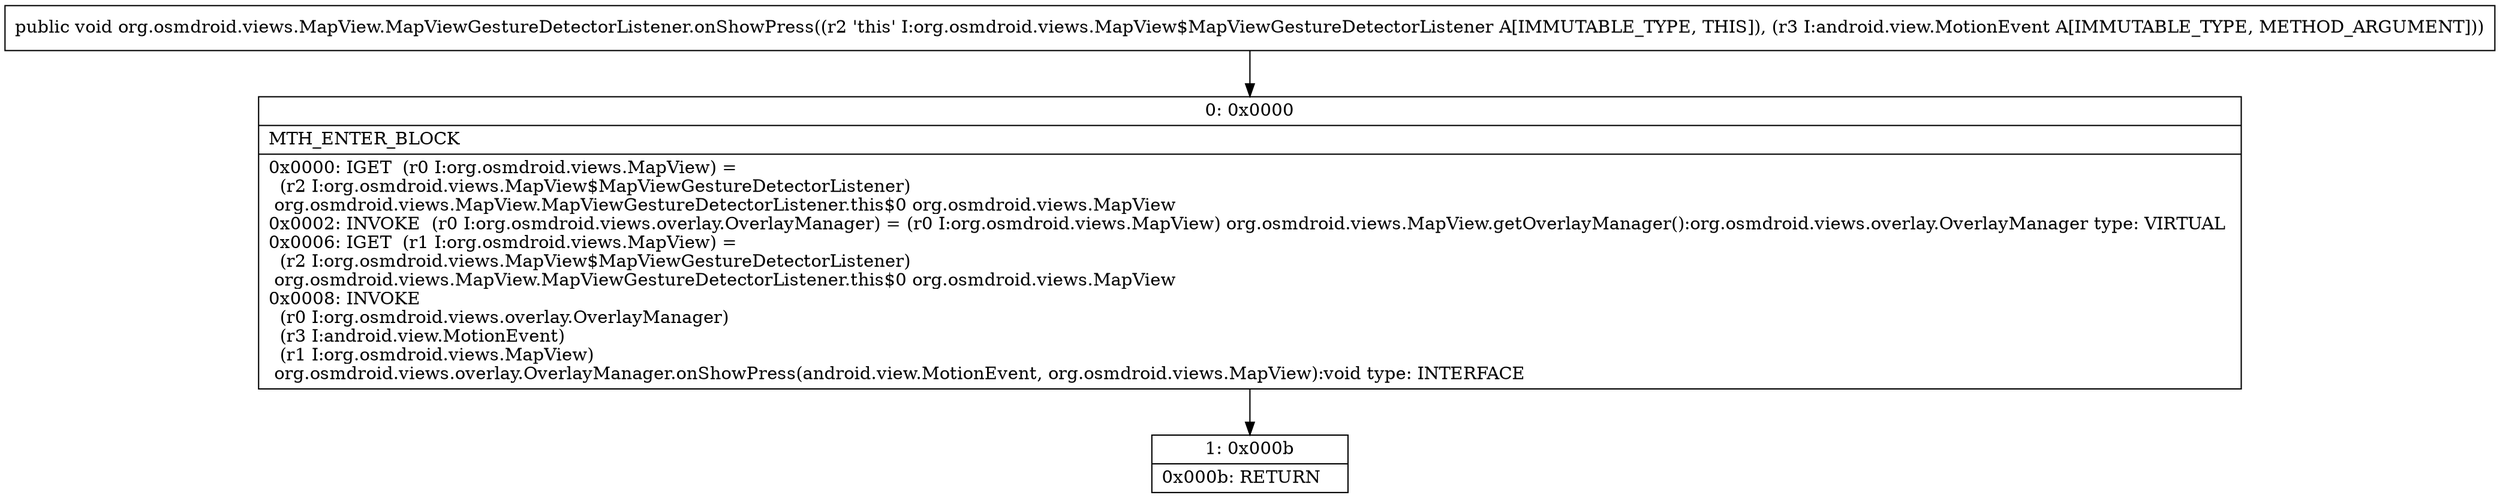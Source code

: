digraph "CFG fororg.osmdroid.views.MapView.MapViewGestureDetectorListener.onShowPress(Landroid\/view\/MotionEvent;)V" {
Node_0 [shape=record,label="{0\:\ 0x0000|MTH_ENTER_BLOCK\l|0x0000: IGET  (r0 I:org.osmdroid.views.MapView) = \l  (r2 I:org.osmdroid.views.MapView$MapViewGestureDetectorListener)\l org.osmdroid.views.MapView.MapViewGestureDetectorListener.this$0 org.osmdroid.views.MapView \l0x0002: INVOKE  (r0 I:org.osmdroid.views.overlay.OverlayManager) = (r0 I:org.osmdroid.views.MapView) org.osmdroid.views.MapView.getOverlayManager():org.osmdroid.views.overlay.OverlayManager type: VIRTUAL \l0x0006: IGET  (r1 I:org.osmdroid.views.MapView) = \l  (r2 I:org.osmdroid.views.MapView$MapViewGestureDetectorListener)\l org.osmdroid.views.MapView.MapViewGestureDetectorListener.this$0 org.osmdroid.views.MapView \l0x0008: INVOKE  \l  (r0 I:org.osmdroid.views.overlay.OverlayManager)\l  (r3 I:android.view.MotionEvent)\l  (r1 I:org.osmdroid.views.MapView)\l org.osmdroid.views.overlay.OverlayManager.onShowPress(android.view.MotionEvent, org.osmdroid.views.MapView):void type: INTERFACE \l}"];
Node_1 [shape=record,label="{1\:\ 0x000b|0x000b: RETURN   \l}"];
MethodNode[shape=record,label="{public void org.osmdroid.views.MapView.MapViewGestureDetectorListener.onShowPress((r2 'this' I:org.osmdroid.views.MapView$MapViewGestureDetectorListener A[IMMUTABLE_TYPE, THIS]), (r3 I:android.view.MotionEvent A[IMMUTABLE_TYPE, METHOD_ARGUMENT])) }"];
MethodNode -> Node_0;
Node_0 -> Node_1;
}

